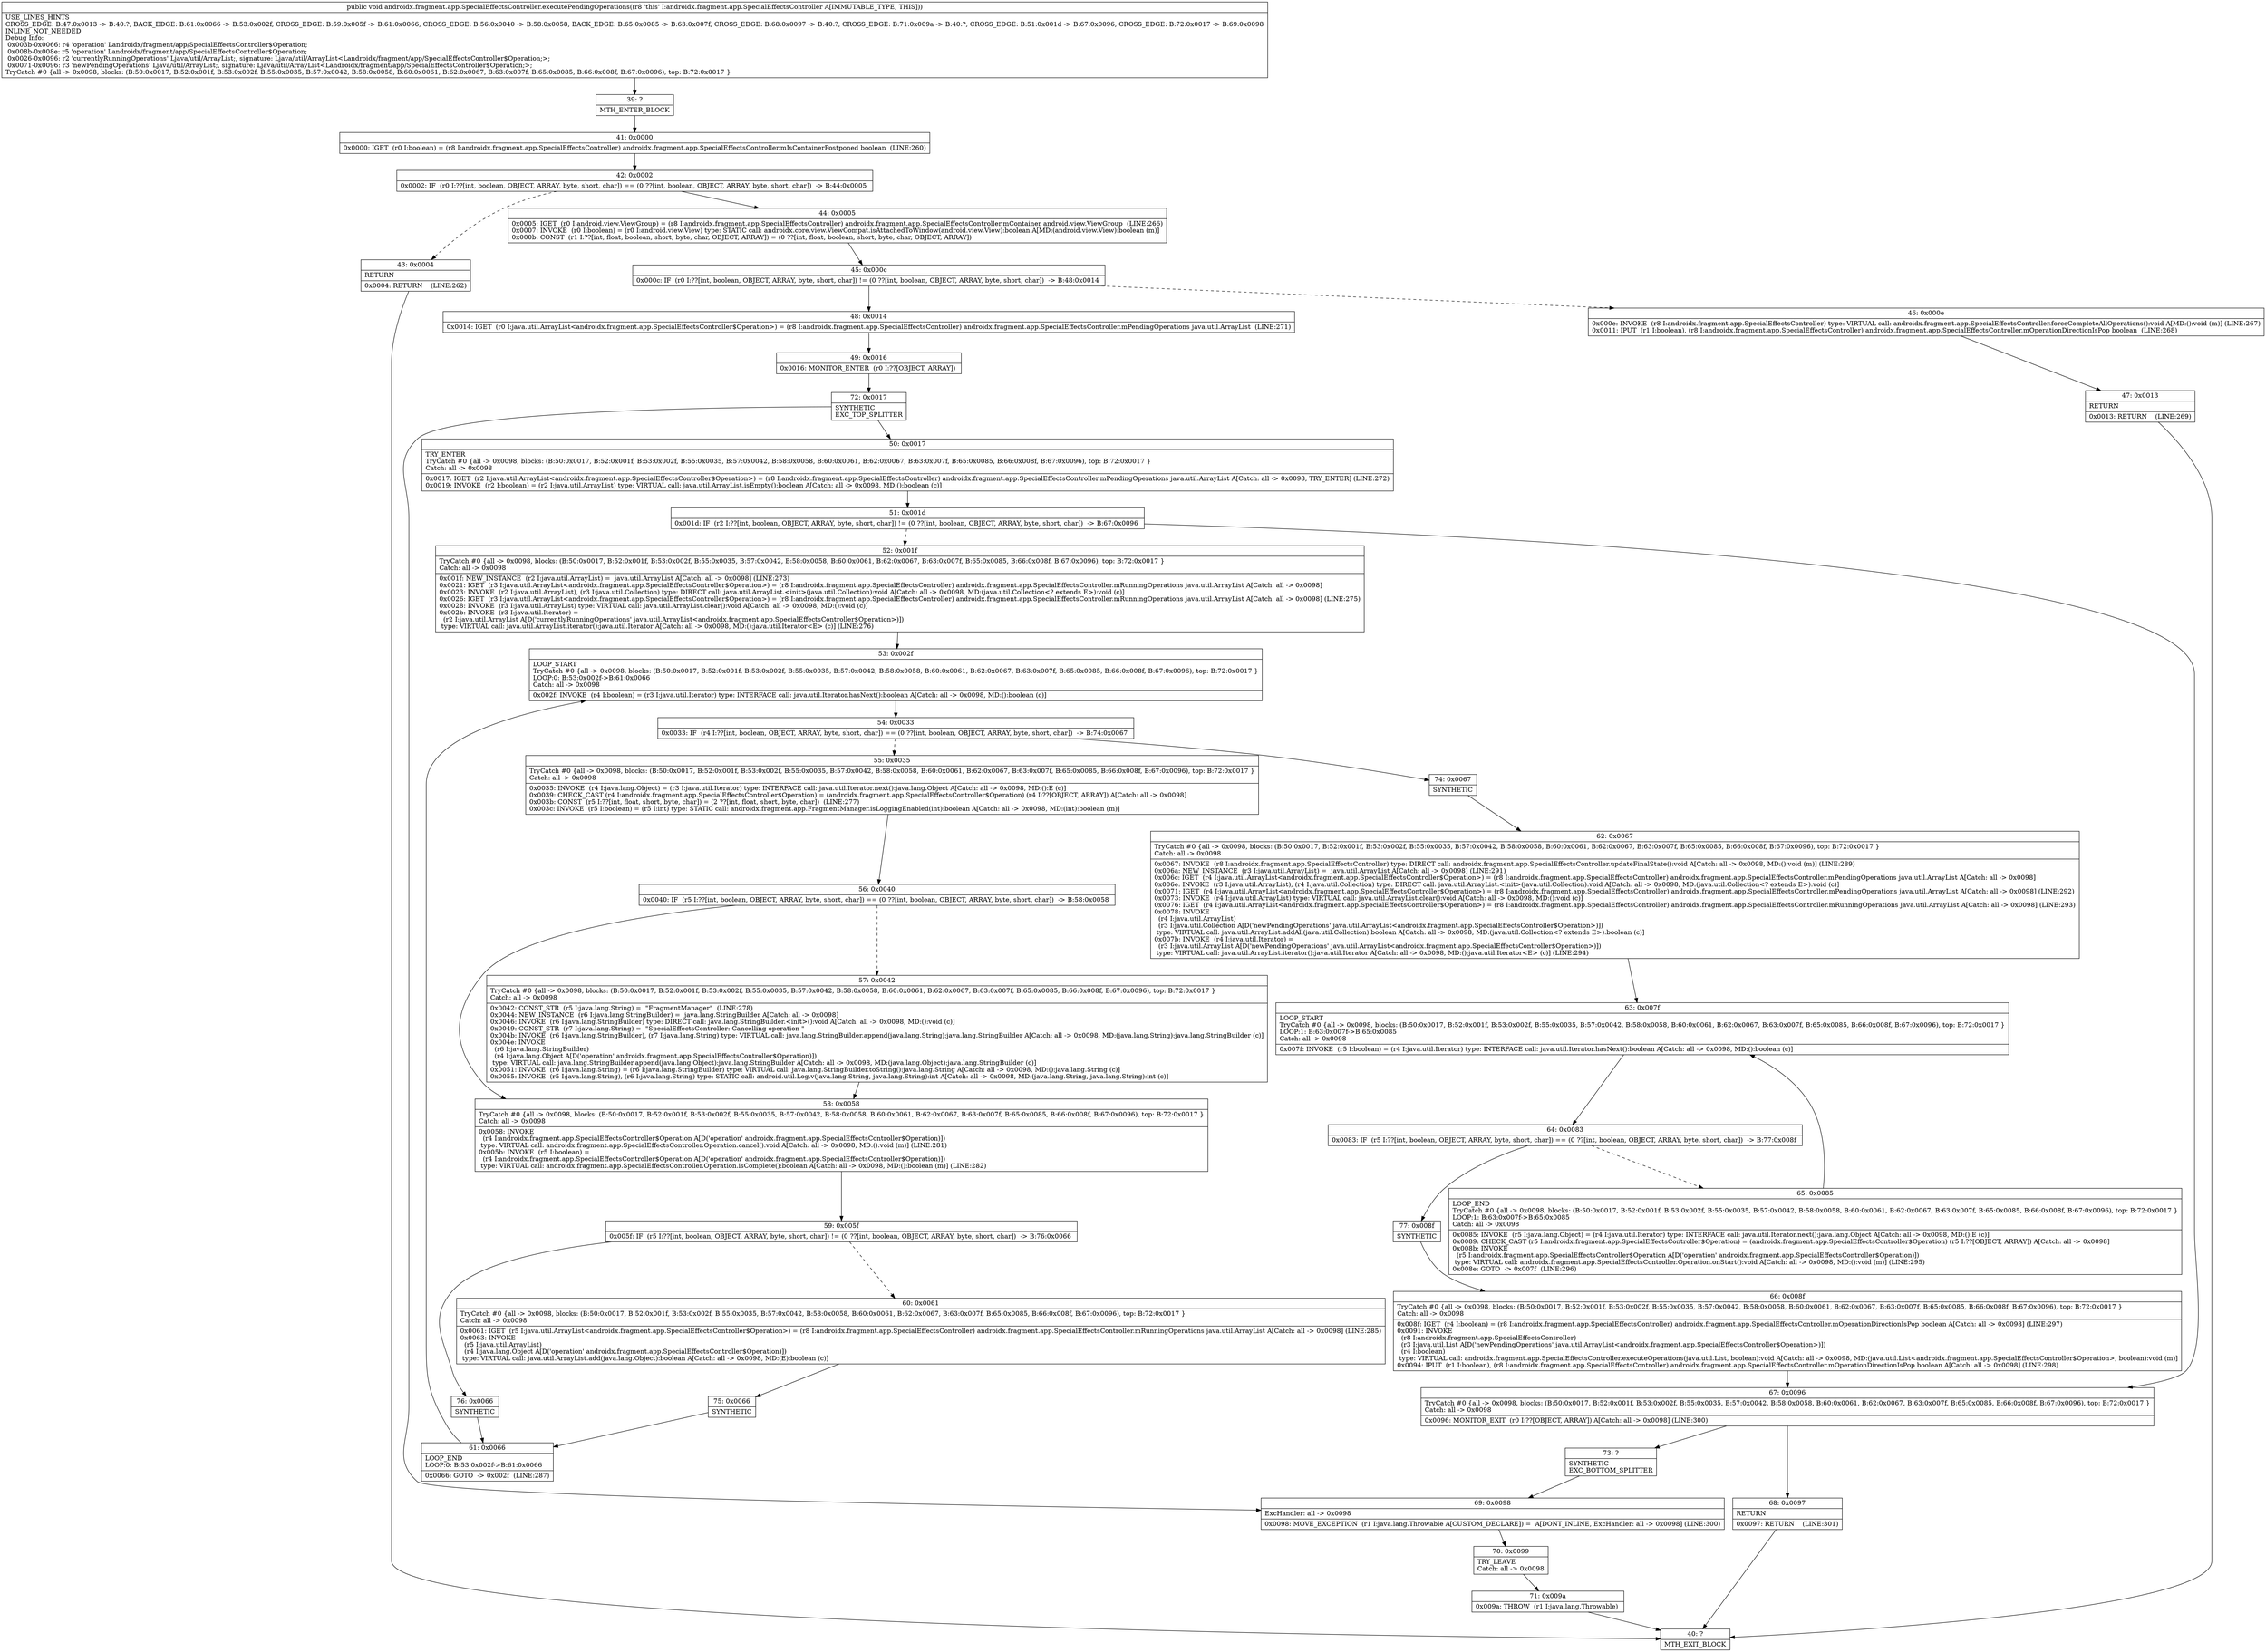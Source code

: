digraph "CFG forandroidx.fragment.app.SpecialEffectsController.executePendingOperations()V" {
Node_39 [shape=record,label="{39\:\ ?|MTH_ENTER_BLOCK\l}"];
Node_41 [shape=record,label="{41\:\ 0x0000|0x0000: IGET  (r0 I:boolean) = (r8 I:androidx.fragment.app.SpecialEffectsController) androidx.fragment.app.SpecialEffectsController.mIsContainerPostponed boolean  (LINE:260)\l}"];
Node_42 [shape=record,label="{42\:\ 0x0002|0x0002: IF  (r0 I:??[int, boolean, OBJECT, ARRAY, byte, short, char]) == (0 ??[int, boolean, OBJECT, ARRAY, byte, short, char])  \-\> B:44:0x0005 \l}"];
Node_43 [shape=record,label="{43\:\ 0x0004|RETURN\l|0x0004: RETURN    (LINE:262)\l}"];
Node_40 [shape=record,label="{40\:\ ?|MTH_EXIT_BLOCK\l}"];
Node_44 [shape=record,label="{44\:\ 0x0005|0x0005: IGET  (r0 I:android.view.ViewGroup) = (r8 I:androidx.fragment.app.SpecialEffectsController) androidx.fragment.app.SpecialEffectsController.mContainer android.view.ViewGroup  (LINE:266)\l0x0007: INVOKE  (r0 I:boolean) = (r0 I:android.view.View) type: STATIC call: androidx.core.view.ViewCompat.isAttachedToWindow(android.view.View):boolean A[MD:(android.view.View):boolean (m)]\l0x000b: CONST  (r1 I:??[int, float, boolean, short, byte, char, OBJECT, ARRAY]) = (0 ??[int, float, boolean, short, byte, char, OBJECT, ARRAY]) \l}"];
Node_45 [shape=record,label="{45\:\ 0x000c|0x000c: IF  (r0 I:??[int, boolean, OBJECT, ARRAY, byte, short, char]) != (0 ??[int, boolean, OBJECT, ARRAY, byte, short, char])  \-\> B:48:0x0014 \l}"];
Node_46 [shape=record,label="{46\:\ 0x000e|0x000e: INVOKE  (r8 I:androidx.fragment.app.SpecialEffectsController) type: VIRTUAL call: androidx.fragment.app.SpecialEffectsController.forceCompleteAllOperations():void A[MD:():void (m)] (LINE:267)\l0x0011: IPUT  (r1 I:boolean), (r8 I:androidx.fragment.app.SpecialEffectsController) androidx.fragment.app.SpecialEffectsController.mOperationDirectionIsPop boolean  (LINE:268)\l}"];
Node_47 [shape=record,label="{47\:\ 0x0013|RETURN\l|0x0013: RETURN    (LINE:269)\l}"];
Node_48 [shape=record,label="{48\:\ 0x0014|0x0014: IGET  (r0 I:java.util.ArrayList\<androidx.fragment.app.SpecialEffectsController$Operation\>) = (r8 I:androidx.fragment.app.SpecialEffectsController) androidx.fragment.app.SpecialEffectsController.mPendingOperations java.util.ArrayList  (LINE:271)\l}"];
Node_49 [shape=record,label="{49\:\ 0x0016|0x0016: MONITOR_ENTER  (r0 I:??[OBJECT, ARRAY]) \l}"];
Node_72 [shape=record,label="{72\:\ 0x0017|SYNTHETIC\lEXC_TOP_SPLITTER\l}"];
Node_50 [shape=record,label="{50\:\ 0x0017|TRY_ENTER\lTryCatch #0 \{all \-\> 0x0098, blocks: (B:50:0x0017, B:52:0x001f, B:53:0x002f, B:55:0x0035, B:57:0x0042, B:58:0x0058, B:60:0x0061, B:62:0x0067, B:63:0x007f, B:65:0x0085, B:66:0x008f, B:67:0x0096), top: B:72:0x0017 \}\lCatch: all \-\> 0x0098\l|0x0017: IGET  (r2 I:java.util.ArrayList\<androidx.fragment.app.SpecialEffectsController$Operation\>) = (r8 I:androidx.fragment.app.SpecialEffectsController) androidx.fragment.app.SpecialEffectsController.mPendingOperations java.util.ArrayList A[Catch: all \-\> 0x0098, TRY_ENTER] (LINE:272)\l0x0019: INVOKE  (r2 I:boolean) = (r2 I:java.util.ArrayList) type: VIRTUAL call: java.util.ArrayList.isEmpty():boolean A[Catch: all \-\> 0x0098, MD:():boolean (c)]\l}"];
Node_51 [shape=record,label="{51\:\ 0x001d|0x001d: IF  (r2 I:??[int, boolean, OBJECT, ARRAY, byte, short, char]) != (0 ??[int, boolean, OBJECT, ARRAY, byte, short, char])  \-\> B:67:0x0096 \l}"];
Node_52 [shape=record,label="{52\:\ 0x001f|TryCatch #0 \{all \-\> 0x0098, blocks: (B:50:0x0017, B:52:0x001f, B:53:0x002f, B:55:0x0035, B:57:0x0042, B:58:0x0058, B:60:0x0061, B:62:0x0067, B:63:0x007f, B:65:0x0085, B:66:0x008f, B:67:0x0096), top: B:72:0x0017 \}\lCatch: all \-\> 0x0098\l|0x001f: NEW_INSTANCE  (r2 I:java.util.ArrayList) =  java.util.ArrayList A[Catch: all \-\> 0x0098] (LINE:273)\l0x0021: IGET  (r3 I:java.util.ArrayList\<androidx.fragment.app.SpecialEffectsController$Operation\>) = (r8 I:androidx.fragment.app.SpecialEffectsController) androidx.fragment.app.SpecialEffectsController.mRunningOperations java.util.ArrayList A[Catch: all \-\> 0x0098]\l0x0023: INVOKE  (r2 I:java.util.ArrayList), (r3 I:java.util.Collection) type: DIRECT call: java.util.ArrayList.\<init\>(java.util.Collection):void A[Catch: all \-\> 0x0098, MD:(java.util.Collection\<? extends E\>):void (c)]\l0x0026: IGET  (r3 I:java.util.ArrayList\<androidx.fragment.app.SpecialEffectsController$Operation\>) = (r8 I:androidx.fragment.app.SpecialEffectsController) androidx.fragment.app.SpecialEffectsController.mRunningOperations java.util.ArrayList A[Catch: all \-\> 0x0098] (LINE:275)\l0x0028: INVOKE  (r3 I:java.util.ArrayList) type: VIRTUAL call: java.util.ArrayList.clear():void A[Catch: all \-\> 0x0098, MD:():void (c)]\l0x002b: INVOKE  (r3 I:java.util.Iterator) = \l  (r2 I:java.util.ArrayList A[D('currentlyRunningOperations' java.util.ArrayList\<androidx.fragment.app.SpecialEffectsController$Operation\>)])\l type: VIRTUAL call: java.util.ArrayList.iterator():java.util.Iterator A[Catch: all \-\> 0x0098, MD:():java.util.Iterator\<E\> (c)] (LINE:276)\l}"];
Node_53 [shape=record,label="{53\:\ 0x002f|LOOP_START\lTryCatch #0 \{all \-\> 0x0098, blocks: (B:50:0x0017, B:52:0x001f, B:53:0x002f, B:55:0x0035, B:57:0x0042, B:58:0x0058, B:60:0x0061, B:62:0x0067, B:63:0x007f, B:65:0x0085, B:66:0x008f, B:67:0x0096), top: B:72:0x0017 \}\lLOOP:0: B:53:0x002f\-\>B:61:0x0066\lCatch: all \-\> 0x0098\l|0x002f: INVOKE  (r4 I:boolean) = (r3 I:java.util.Iterator) type: INTERFACE call: java.util.Iterator.hasNext():boolean A[Catch: all \-\> 0x0098, MD:():boolean (c)]\l}"];
Node_54 [shape=record,label="{54\:\ 0x0033|0x0033: IF  (r4 I:??[int, boolean, OBJECT, ARRAY, byte, short, char]) == (0 ??[int, boolean, OBJECT, ARRAY, byte, short, char])  \-\> B:74:0x0067 \l}"];
Node_55 [shape=record,label="{55\:\ 0x0035|TryCatch #0 \{all \-\> 0x0098, blocks: (B:50:0x0017, B:52:0x001f, B:53:0x002f, B:55:0x0035, B:57:0x0042, B:58:0x0058, B:60:0x0061, B:62:0x0067, B:63:0x007f, B:65:0x0085, B:66:0x008f, B:67:0x0096), top: B:72:0x0017 \}\lCatch: all \-\> 0x0098\l|0x0035: INVOKE  (r4 I:java.lang.Object) = (r3 I:java.util.Iterator) type: INTERFACE call: java.util.Iterator.next():java.lang.Object A[Catch: all \-\> 0x0098, MD:():E (c)]\l0x0039: CHECK_CAST (r4 I:androidx.fragment.app.SpecialEffectsController$Operation) = (androidx.fragment.app.SpecialEffectsController$Operation) (r4 I:??[OBJECT, ARRAY]) A[Catch: all \-\> 0x0098]\l0x003b: CONST  (r5 I:??[int, float, short, byte, char]) = (2 ??[int, float, short, byte, char])  (LINE:277)\l0x003c: INVOKE  (r5 I:boolean) = (r5 I:int) type: STATIC call: androidx.fragment.app.FragmentManager.isLoggingEnabled(int):boolean A[Catch: all \-\> 0x0098, MD:(int):boolean (m)]\l}"];
Node_56 [shape=record,label="{56\:\ 0x0040|0x0040: IF  (r5 I:??[int, boolean, OBJECT, ARRAY, byte, short, char]) == (0 ??[int, boolean, OBJECT, ARRAY, byte, short, char])  \-\> B:58:0x0058 \l}"];
Node_57 [shape=record,label="{57\:\ 0x0042|TryCatch #0 \{all \-\> 0x0098, blocks: (B:50:0x0017, B:52:0x001f, B:53:0x002f, B:55:0x0035, B:57:0x0042, B:58:0x0058, B:60:0x0061, B:62:0x0067, B:63:0x007f, B:65:0x0085, B:66:0x008f, B:67:0x0096), top: B:72:0x0017 \}\lCatch: all \-\> 0x0098\l|0x0042: CONST_STR  (r5 I:java.lang.String) =  \"FragmentManager\"  (LINE:278)\l0x0044: NEW_INSTANCE  (r6 I:java.lang.StringBuilder) =  java.lang.StringBuilder A[Catch: all \-\> 0x0098]\l0x0046: INVOKE  (r6 I:java.lang.StringBuilder) type: DIRECT call: java.lang.StringBuilder.\<init\>():void A[Catch: all \-\> 0x0098, MD:():void (c)]\l0x0049: CONST_STR  (r7 I:java.lang.String) =  \"SpecialEffectsController: Cancelling operation \" \l0x004b: INVOKE  (r6 I:java.lang.StringBuilder), (r7 I:java.lang.String) type: VIRTUAL call: java.lang.StringBuilder.append(java.lang.String):java.lang.StringBuilder A[Catch: all \-\> 0x0098, MD:(java.lang.String):java.lang.StringBuilder (c)]\l0x004e: INVOKE  \l  (r6 I:java.lang.StringBuilder)\l  (r4 I:java.lang.Object A[D('operation' androidx.fragment.app.SpecialEffectsController$Operation)])\l type: VIRTUAL call: java.lang.StringBuilder.append(java.lang.Object):java.lang.StringBuilder A[Catch: all \-\> 0x0098, MD:(java.lang.Object):java.lang.StringBuilder (c)]\l0x0051: INVOKE  (r6 I:java.lang.String) = (r6 I:java.lang.StringBuilder) type: VIRTUAL call: java.lang.StringBuilder.toString():java.lang.String A[Catch: all \-\> 0x0098, MD:():java.lang.String (c)]\l0x0055: INVOKE  (r5 I:java.lang.String), (r6 I:java.lang.String) type: STATIC call: android.util.Log.v(java.lang.String, java.lang.String):int A[Catch: all \-\> 0x0098, MD:(java.lang.String, java.lang.String):int (c)]\l}"];
Node_58 [shape=record,label="{58\:\ 0x0058|TryCatch #0 \{all \-\> 0x0098, blocks: (B:50:0x0017, B:52:0x001f, B:53:0x002f, B:55:0x0035, B:57:0x0042, B:58:0x0058, B:60:0x0061, B:62:0x0067, B:63:0x007f, B:65:0x0085, B:66:0x008f, B:67:0x0096), top: B:72:0x0017 \}\lCatch: all \-\> 0x0098\l|0x0058: INVOKE  \l  (r4 I:androidx.fragment.app.SpecialEffectsController$Operation A[D('operation' androidx.fragment.app.SpecialEffectsController$Operation)])\l type: VIRTUAL call: androidx.fragment.app.SpecialEffectsController.Operation.cancel():void A[Catch: all \-\> 0x0098, MD:():void (m)] (LINE:281)\l0x005b: INVOKE  (r5 I:boolean) = \l  (r4 I:androidx.fragment.app.SpecialEffectsController$Operation A[D('operation' androidx.fragment.app.SpecialEffectsController$Operation)])\l type: VIRTUAL call: androidx.fragment.app.SpecialEffectsController.Operation.isComplete():boolean A[Catch: all \-\> 0x0098, MD:():boolean (m)] (LINE:282)\l}"];
Node_59 [shape=record,label="{59\:\ 0x005f|0x005f: IF  (r5 I:??[int, boolean, OBJECT, ARRAY, byte, short, char]) != (0 ??[int, boolean, OBJECT, ARRAY, byte, short, char])  \-\> B:76:0x0066 \l}"];
Node_60 [shape=record,label="{60\:\ 0x0061|TryCatch #0 \{all \-\> 0x0098, blocks: (B:50:0x0017, B:52:0x001f, B:53:0x002f, B:55:0x0035, B:57:0x0042, B:58:0x0058, B:60:0x0061, B:62:0x0067, B:63:0x007f, B:65:0x0085, B:66:0x008f, B:67:0x0096), top: B:72:0x0017 \}\lCatch: all \-\> 0x0098\l|0x0061: IGET  (r5 I:java.util.ArrayList\<androidx.fragment.app.SpecialEffectsController$Operation\>) = (r8 I:androidx.fragment.app.SpecialEffectsController) androidx.fragment.app.SpecialEffectsController.mRunningOperations java.util.ArrayList A[Catch: all \-\> 0x0098] (LINE:285)\l0x0063: INVOKE  \l  (r5 I:java.util.ArrayList)\l  (r4 I:java.lang.Object A[D('operation' androidx.fragment.app.SpecialEffectsController$Operation)])\l type: VIRTUAL call: java.util.ArrayList.add(java.lang.Object):boolean A[Catch: all \-\> 0x0098, MD:(E):boolean (c)]\l}"];
Node_75 [shape=record,label="{75\:\ 0x0066|SYNTHETIC\l}"];
Node_61 [shape=record,label="{61\:\ 0x0066|LOOP_END\lLOOP:0: B:53:0x002f\-\>B:61:0x0066\l|0x0066: GOTO  \-\> 0x002f  (LINE:287)\l}"];
Node_76 [shape=record,label="{76\:\ 0x0066|SYNTHETIC\l}"];
Node_74 [shape=record,label="{74\:\ 0x0067|SYNTHETIC\l}"];
Node_62 [shape=record,label="{62\:\ 0x0067|TryCatch #0 \{all \-\> 0x0098, blocks: (B:50:0x0017, B:52:0x001f, B:53:0x002f, B:55:0x0035, B:57:0x0042, B:58:0x0058, B:60:0x0061, B:62:0x0067, B:63:0x007f, B:65:0x0085, B:66:0x008f, B:67:0x0096), top: B:72:0x0017 \}\lCatch: all \-\> 0x0098\l|0x0067: INVOKE  (r8 I:androidx.fragment.app.SpecialEffectsController) type: DIRECT call: androidx.fragment.app.SpecialEffectsController.updateFinalState():void A[Catch: all \-\> 0x0098, MD:():void (m)] (LINE:289)\l0x006a: NEW_INSTANCE  (r3 I:java.util.ArrayList) =  java.util.ArrayList A[Catch: all \-\> 0x0098] (LINE:291)\l0x006c: IGET  (r4 I:java.util.ArrayList\<androidx.fragment.app.SpecialEffectsController$Operation\>) = (r8 I:androidx.fragment.app.SpecialEffectsController) androidx.fragment.app.SpecialEffectsController.mPendingOperations java.util.ArrayList A[Catch: all \-\> 0x0098]\l0x006e: INVOKE  (r3 I:java.util.ArrayList), (r4 I:java.util.Collection) type: DIRECT call: java.util.ArrayList.\<init\>(java.util.Collection):void A[Catch: all \-\> 0x0098, MD:(java.util.Collection\<? extends E\>):void (c)]\l0x0071: IGET  (r4 I:java.util.ArrayList\<androidx.fragment.app.SpecialEffectsController$Operation\>) = (r8 I:androidx.fragment.app.SpecialEffectsController) androidx.fragment.app.SpecialEffectsController.mPendingOperations java.util.ArrayList A[Catch: all \-\> 0x0098] (LINE:292)\l0x0073: INVOKE  (r4 I:java.util.ArrayList) type: VIRTUAL call: java.util.ArrayList.clear():void A[Catch: all \-\> 0x0098, MD:():void (c)]\l0x0076: IGET  (r4 I:java.util.ArrayList\<androidx.fragment.app.SpecialEffectsController$Operation\>) = (r8 I:androidx.fragment.app.SpecialEffectsController) androidx.fragment.app.SpecialEffectsController.mRunningOperations java.util.ArrayList A[Catch: all \-\> 0x0098] (LINE:293)\l0x0078: INVOKE  \l  (r4 I:java.util.ArrayList)\l  (r3 I:java.util.Collection A[D('newPendingOperations' java.util.ArrayList\<androidx.fragment.app.SpecialEffectsController$Operation\>)])\l type: VIRTUAL call: java.util.ArrayList.addAll(java.util.Collection):boolean A[Catch: all \-\> 0x0098, MD:(java.util.Collection\<? extends E\>):boolean (c)]\l0x007b: INVOKE  (r4 I:java.util.Iterator) = \l  (r3 I:java.util.ArrayList A[D('newPendingOperations' java.util.ArrayList\<androidx.fragment.app.SpecialEffectsController$Operation\>)])\l type: VIRTUAL call: java.util.ArrayList.iterator():java.util.Iterator A[Catch: all \-\> 0x0098, MD:():java.util.Iterator\<E\> (c)] (LINE:294)\l}"];
Node_63 [shape=record,label="{63\:\ 0x007f|LOOP_START\lTryCatch #0 \{all \-\> 0x0098, blocks: (B:50:0x0017, B:52:0x001f, B:53:0x002f, B:55:0x0035, B:57:0x0042, B:58:0x0058, B:60:0x0061, B:62:0x0067, B:63:0x007f, B:65:0x0085, B:66:0x008f, B:67:0x0096), top: B:72:0x0017 \}\lLOOP:1: B:63:0x007f\-\>B:65:0x0085\lCatch: all \-\> 0x0098\l|0x007f: INVOKE  (r5 I:boolean) = (r4 I:java.util.Iterator) type: INTERFACE call: java.util.Iterator.hasNext():boolean A[Catch: all \-\> 0x0098, MD:():boolean (c)]\l}"];
Node_64 [shape=record,label="{64\:\ 0x0083|0x0083: IF  (r5 I:??[int, boolean, OBJECT, ARRAY, byte, short, char]) == (0 ??[int, boolean, OBJECT, ARRAY, byte, short, char])  \-\> B:77:0x008f \l}"];
Node_65 [shape=record,label="{65\:\ 0x0085|LOOP_END\lTryCatch #0 \{all \-\> 0x0098, blocks: (B:50:0x0017, B:52:0x001f, B:53:0x002f, B:55:0x0035, B:57:0x0042, B:58:0x0058, B:60:0x0061, B:62:0x0067, B:63:0x007f, B:65:0x0085, B:66:0x008f, B:67:0x0096), top: B:72:0x0017 \}\lLOOP:1: B:63:0x007f\-\>B:65:0x0085\lCatch: all \-\> 0x0098\l|0x0085: INVOKE  (r5 I:java.lang.Object) = (r4 I:java.util.Iterator) type: INTERFACE call: java.util.Iterator.next():java.lang.Object A[Catch: all \-\> 0x0098, MD:():E (c)]\l0x0089: CHECK_CAST (r5 I:androidx.fragment.app.SpecialEffectsController$Operation) = (androidx.fragment.app.SpecialEffectsController$Operation) (r5 I:??[OBJECT, ARRAY]) A[Catch: all \-\> 0x0098]\l0x008b: INVOKE  \l  (r5 I:androidx.fragment.app.SpecialEffectsController$Operation A[D('operation' androidx.fragment.app.SpecialEffectsController$Operation)])\l type: VIRTUAL call: androidx.fragment.app.SpecialEffectsController.Operation.onStart():void A[Catch: all \-\> 0x0098, MD:():void (m)] (LINE:295)\l0x008e: GOTO  \-\> 0x007f  (LINE:296)\l}"];
Node_77 [shape=record,label="{77\:\ 0x008f|SYNTHETIC\l}"];
Node_66 [shape=record,label="{66\:\ 0x008f|TryCatch #0 \{all \-\> 0x0098, blocks: (B:50:0x0017, B:52:0x001f, B:53:0x002f, B:55:0x0035, B:57:0x0042, B:58:0x0058, B:60:0x0061, B:62:0x0067, B:63:0x007f, B:65:0x0085, B:66:0x008f, B:67:0x0096), top: B:72:0x0017 \}\lCatch: all \-\> 0x0098\l|0x008f: IGET  (r4 I:boolean) = (r8 I:androidx.fragment.app.SpecialEffectsController) androidx.fragment.app.SpecialEffectsController.mOperationDirectionIsPop boolean A[Catch: all \-\> 0x0098] (LINE:297)\l0x0091: INVOKE  \l  (r8 I:androidx.fragment.app.SpecialEffectsController)\l  (r3 I:java.util.List A[D('newPendingOperations' java.util.ArrayList\<androidx.fragment.app.SpecialEffectsController$Operation\>)])\l  (r4 I:boolean)\l type: VIRTUAL call: androidx.fragment.app.SpecialEffectsController.executeOperations(java.util.List, boolean):void A[Catch: all \-\> 0x0098, MD:(java.util.List\<androidx.fragment.app.SpecialEffectsController$Operation\>, boolean):void (m)]\l0x0094: IPUT  (r1 I:boolean), (r8 I:androidx.fragment.app.SpecialEffectsController) androidx.fragment.app.SpecialEffectsController.mOperationDirectionIsPop boolean A[Catch: all \-\> 0x0098] (LINE:298)\l}"];
Node_67 [shape=record,label="{67\:\ 0x0096|TryCatch #0 \{all \-\> 0x0098, blocks: (B:50:0x0017, B:52:0x001f, B:53:0x002f, B:55:0x0035, B:57:0x0042, B:58:0x0058, B:60:0x0061, B:62:0x0067, B:63:0x007f, B:65:0x0085, B:66:0x008f, B:67:0x0096), top: B:72:0x0017 \}\lCatch: all \-\> 0x0098\l|0x0096: MONITOR_EXIT  (r0 I:??[OBJECT, ARRAY]) A[Catch: all \-\> 0x0098] (LINE:300)\l}"];
Node_68 [shape=record,label="{68\:\ 0x0097|RETURN\l|0x0097: RETURN    (LINE:301)\l}"];
Node_73 [shape=record,label="{73\:\ ?|SYNTHETIC\lEXC_BOTTOM_SPLITTER\l}"];
Node_69 [shape=record,label="{69\:\ 0x0098|ExcHandler: all \-\> 0x0098\l|0x0098: MOVE_EXCEPTION  (r1 I:java.lang.Throwable A[CUSTOM_DECLARE]) =  A[DONT_INLINE, ExcHandler: all \-\> 0x0098] (LINE:300)\l}"];
Node_70 [shape=record,label="{70\:\ 0x0099|TRY_LEAVE\lCatch: all \-\> 0x0098\l}"];
Node_71 [shape=record,label="{71\:\ 0x009a|0x009a: THROW  (r1 I:java.lang.Throwable) \l}"];
MethodNode[shape=record,label="{public void androidx.fragment.app.SpecialEffectsController.executePendingOperations((r8 'this' I:androidx.fragment.app.SpecialEffectsController A[IMMUTABLE_TYPE, THIS]))  | USE_LINES_HINTS\lCROSS_EDGE: B:47:0x0013 \-\> B:40:?, BACK_EDGE: B:61:0x0066 \-\> B:53:0x002f, CROSS_EDGE: B:59:0x005f \-\> B:61:0x0066, CROSS_EDGE: B:56:0x0040 \-\> B:58:0x0058, BACK_EDGE: B:65:0x0085 \-\> B:63:0x007f, CROSS_EDGE: B:68:0x0097 \-\> B:40:?, CROSS_EDGE: B:71:0x009a \-\> B:40:?, CROSS_EDGE: B:51:0x001d \-\> B:67:0x0096, CROSS_EDGE: B:72:0x0017 \-\> B:69:0x0098\lINLINE_NOT_NEEDED\lDebug Info:\l  0x003b\-0x0066: r4 'operation' Landroidx\/fragment\/app\/SpecialEffectsController$Operation;\l  0x008b\-0x008e: r5 'operation' Landroidx\/fragment\/app\/SpecialEffectsController$Operation;\l  0x0026\-0x0096: r2 'currentlyRunningOperations' Ljava\/util\/ArrayList;, signature: Ljava\/util\/ArrayList\<Landroidx\/fragment\/app\/SpecialEffectsController$Operation;\>;\l  0x0071\-0x0096: r3 'newPendingOperations' Ljava\/util\/ArrayList;, signature: Ljava\/util\/ArrayList\<Landroidx\/fragment\/app\/SpecialEffectsController$Operation;\>;\lTryCatch #0 \{all \-\> 0x0098, blocks: (B:50:0x0017, B:52:0x001f, B:53:0x002f, B:55:0x0035, B:57:0x0042, B:58:0x0058, B:60:0x0061, B:62:0x0067, B:63:0x007f, B:65:0x0085, B:66:0x008f, B:67:0x0096), top: B:72:0x0017 \}\l}"];
MethodNode -> Node_39;Node_39 -> Node_41;
Node_41 -> Node_42;
Node_42 -> Node_43[style=dashed];
Node_42 -> Node_44;
Node_43 -> Node_40;
Node_44 -> Node_45;
Node_45 -> Node_46[style=dashed];
Node_45 -> Node_48;
Node_46 -> Node_47;
Node_47 -> Node_40;
Node_48 -> Node_49;
Node_49 -> Node_72;
Node_72 -> Node_50;
Node_72 -> Node_69;
Node_50 -> Node_51;
Node_51 -> Node_52[style=dashed];
Node_51 -> Node_67;
Node_52 -> Node_53;
Node_53 -> Node_54;
Node_54 -> Node_55[style=dashed];
Node_54 -> Node_74;
Node_55 -> Node_56;
Node_56 -> Node_57[style=dashed];
Node_56 -> Node_58;
Node_57 -> Node_58;
Node_58 -> Node_59;
Node_59 -> Node_60[style=dashed];
Node_59 -> Node_76;
Node_60 -> Node_75;
Node_75 -> Node_61;
Node_61 -> Node_53;
Node_76 -> Node_61;
Node_74 -> Node_62;
Node_62 -> Node_63;
Node_63 -> Node_64;
Node_64 -> Node_65[style=dashed];
Node_64 -> Node_77;
Node_65 -> Node_63;
Node_77 -> Node_66;
Node_66 -> Node_67;
Node_67 -> Node_68;
Node_67 -> Node_73;
Node_68 -> Node_40;
Node_73 -> Node_69;
Node_69 -> Node_70;
Node_70 -> Node_71;
Node_71 -> Node_40;
}

